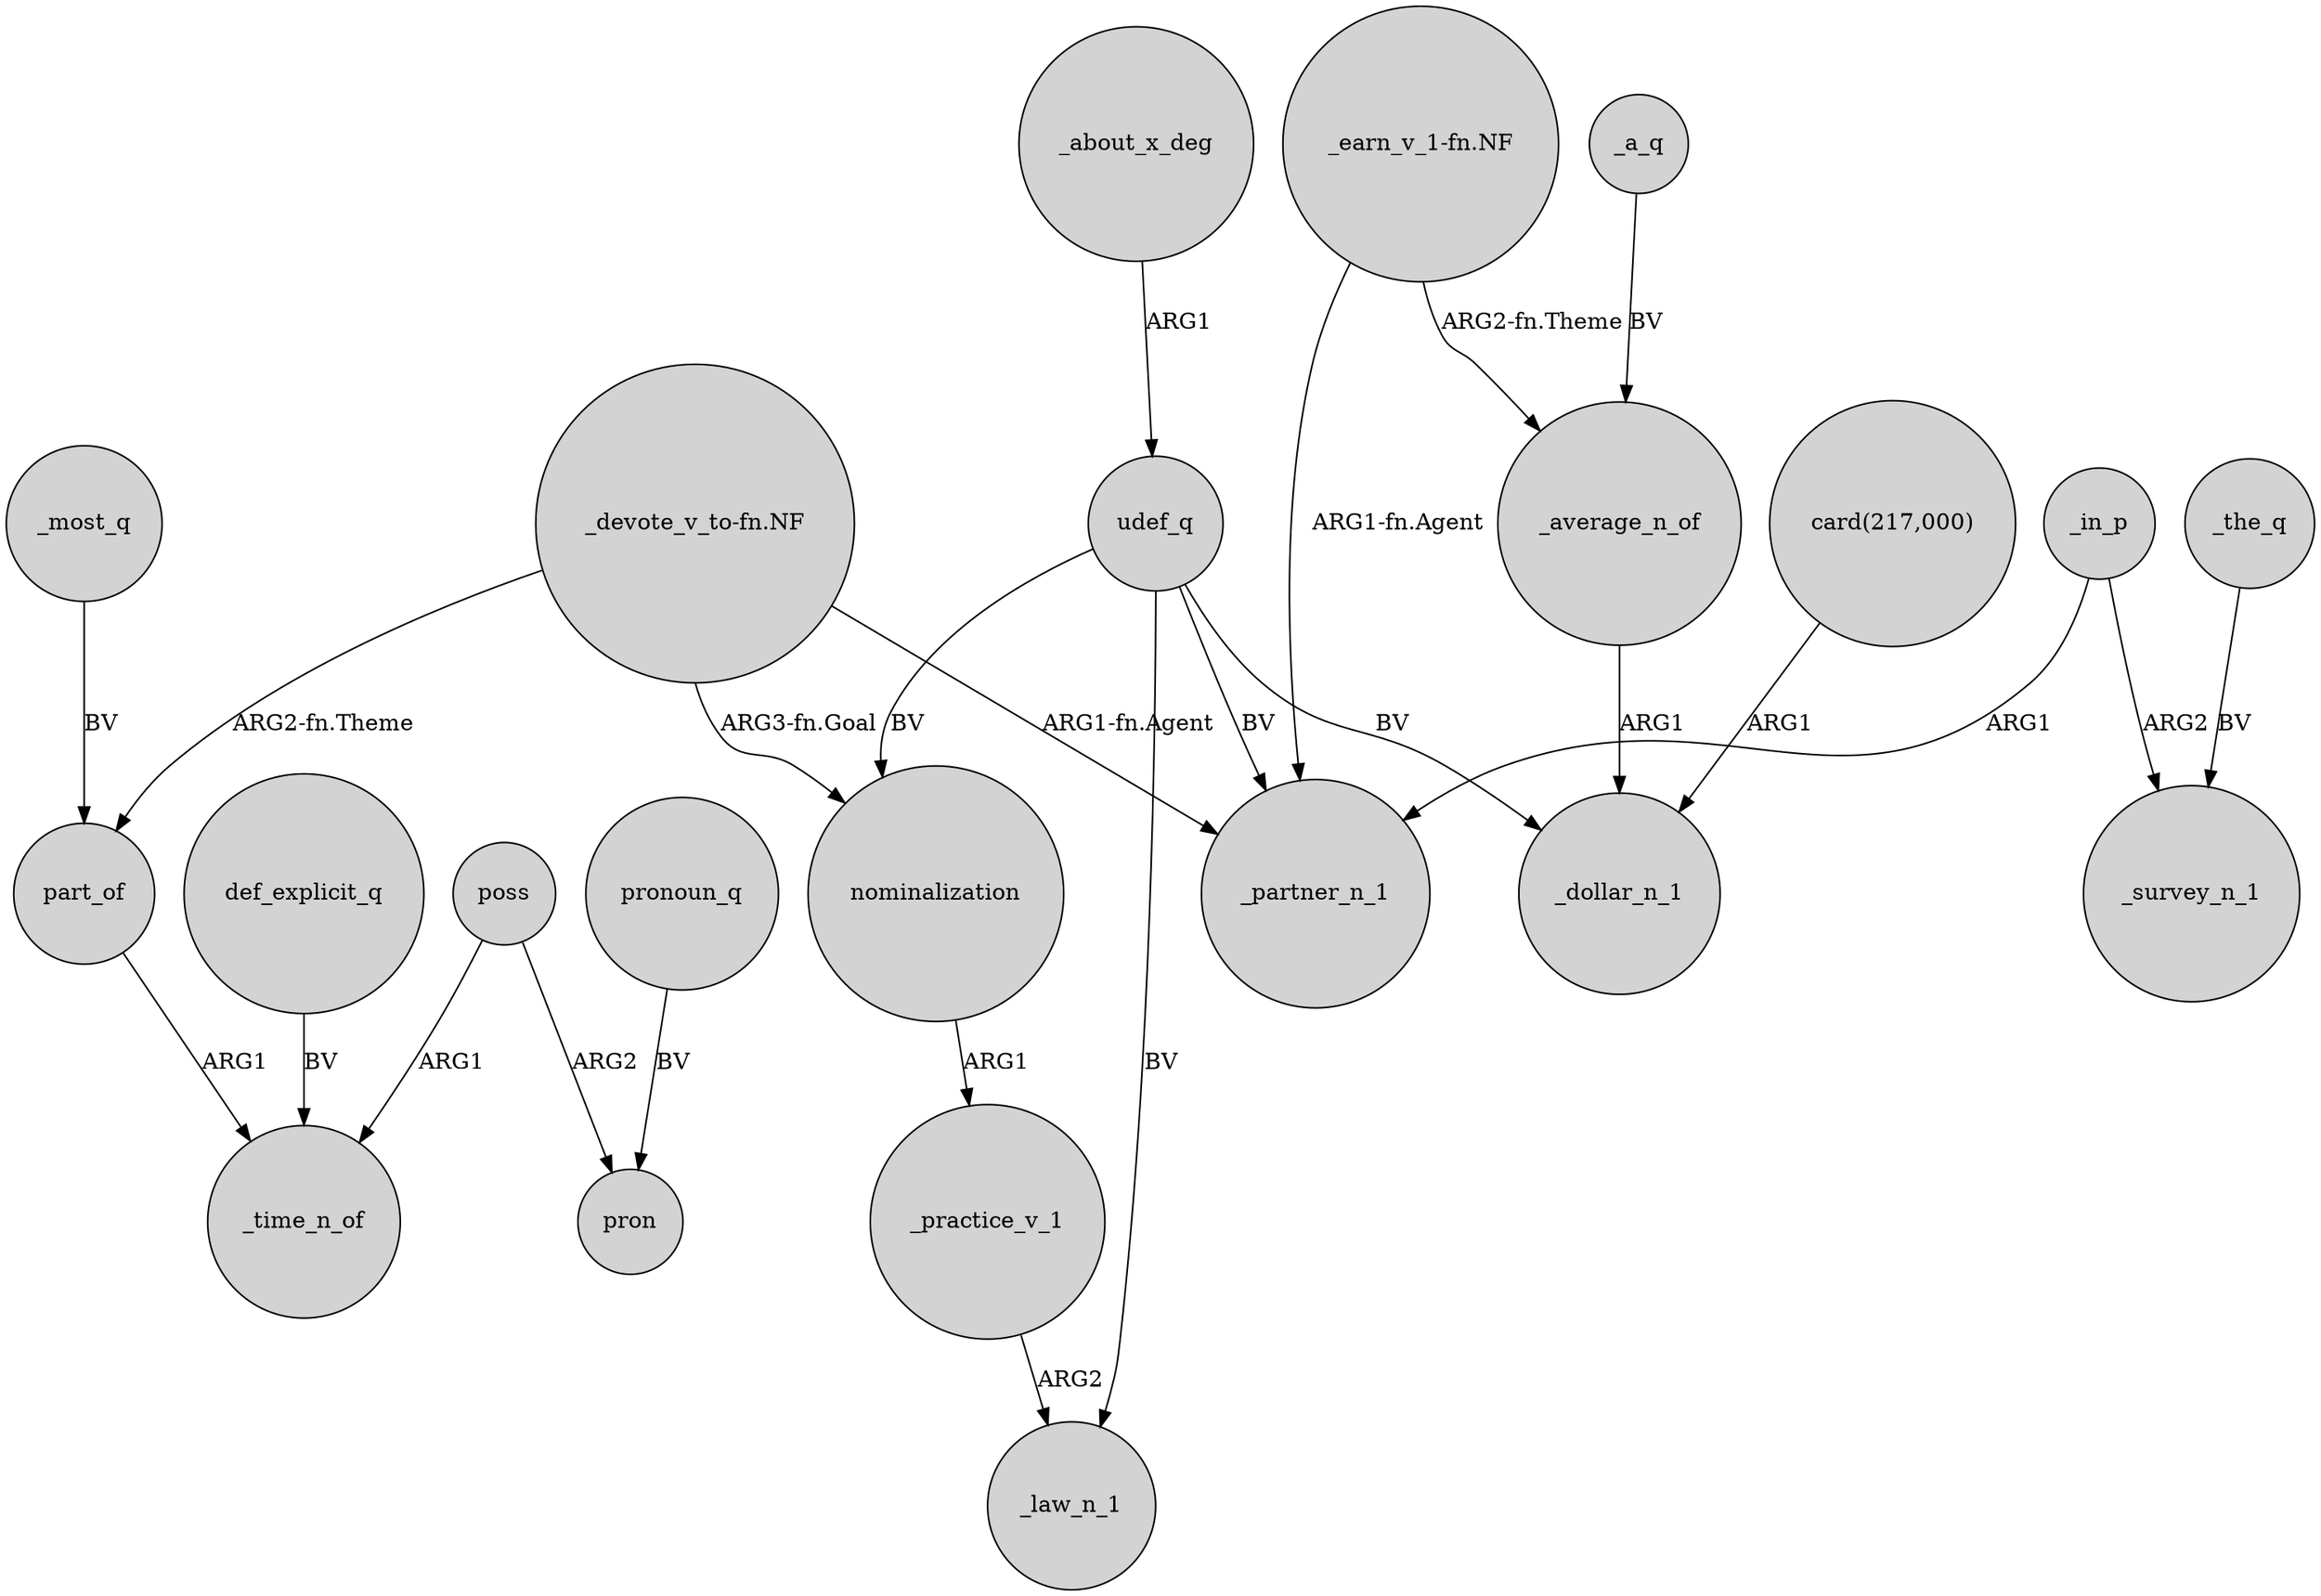 digraph {
	node [shape=circle style=filled]
	part_of -> _time_n_of [label=ARG1]
	poss -> pron [label=ARG2]
	_average_n_of -> _dollar_n_1 [label=ARG1]
	"card(217,000)" -> _dollar_n_1 [label=ARG1]
	"_devote_v_to-fn.NF" -> part_of [label="ARG2-fn.Theme"]
	"_earn_v_1-fn.NF" -> _partner_n_1 [label="ARG1-fn.Agent"]
	poss -> _time_n_of [label=ARG1]
	udef_q -> _law_n_1 [label=BV]
	udef_q -> _partner_n_1 [label=BV]
	_a_q -> _average_n_of [label=BV]
	_about_x_deg -> udef_q [label=ARG1]
	_practice_v_1 -> _law_n_1 [label=ARG2]
	_the_q -> _survey_n_1 [label=BV]
	_in_p -> _partner_n_1 [label=ARG1]
	pronoun_q -> pron [label=BV]
	_in_p -> _survey_n_1 [label=ARG2]
	"_devote_v_to-fn.NF" -> nominalization [label="ARG3-fn.Goal"]
	def_explicit_q -> _time_n_of [label=BV]
	nominalization -> _practice_v_1 [label=ARG1]
	udef_q -> nominalization [label=BV]
	_most_q -> part_of [label=BV]
	"_devote_v_to-fn.NF" -> _partner_n_1 [label="ARG1-fn.Agent"]
	"_earn_v_1-fn.NF" -> _average_n_of [label="ARG2-fn.Theme"]
	udef_q -> _dollar_n_1 [label=BV]
}
